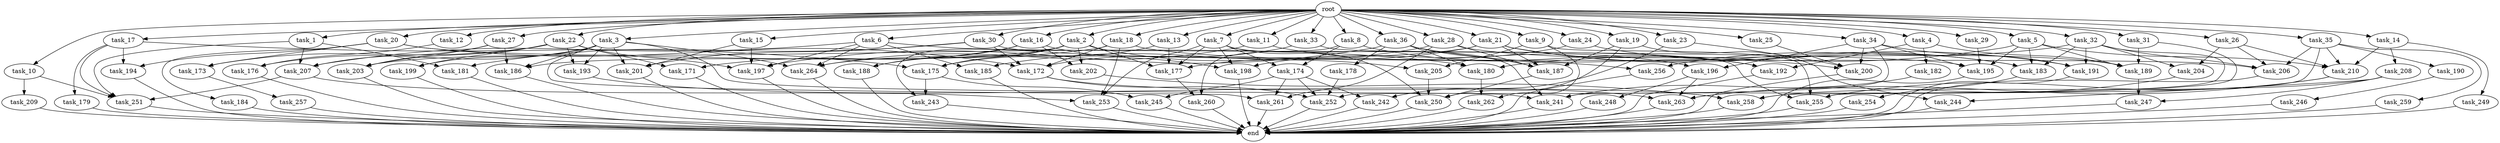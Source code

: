digraph G {
  root [size="0.000000"];
  task_1 [size="1.024000"];
  task_2 [size="1.024000"];
  task_3 [size="1.024000"];
  task_4 [size="1.024000"];
  task_5 [size="1.024000"];
  task_6 [size="1.024000"];
  task_7 [size="1.024000"];
  task_8 [size="1.024000"];
  task_9 [size="1.024000"];
  task_10 [size="1.024000"];
  task_11 [size="1.024000"];
  task_12 [size="1.024000"];
  task_13 [size="1.024000"];
  task_14 [size="1.024000"];
  task_15 [size="1.024000"];
  task_16 [size="1.024000"];
  task_17 [size="1.024000"];
  task_18 [size="1.024000"];
  task_19 [size="1.024000"];
  task_20 [size="1.024000"];
  task_21 [size="1.024000"];
  task_22 [size="1.024000"];
  task_23 [size="1.024000"];
  task_24 [size="1.024000"];
  task_25 [size="1.024000"];
  task_26 [size="1.024000"];
  task_27 [size="1.024000"];
  task_28 [size="1.024000"];
  task_29 [size="1.024000"];
  task_30 [size="1.024000"];
  task_31 [size="1.024000"];
  task_32 [size="1.024000"];
  task_33 [size="1.024000"];
  task_34 [size="1.024000"];
  task_35 [size="1.024000"];
  task_36 [size="1.024000"];
  task_171 [size="343597383.680000"];
  task_172 [size="1829656068.096000"];
  task_173 [size="584115552.256000"];
  task_174 [size="833223655.424000"];
  task_175 [size="1108101562.368000"];
  task_176 [size="249108103.168000"];
  task_177 [size="2448131358.720000"];
  task_178 [size="420906795.008000"];
  task_179 [size="214748364.800000"];
  task_180 [size="1391569403.904000"];
  task_181 [size="687194767.360000"];
  task_182 [size="695784701.952000"];
  task_183 [size="2216203124.736000"];
  task_184 [size="549755813.888000"];
  task_185 [size="111669149.696000"];
  task_186 [size="652835028.992000"];
  task_187 [size="1666447310.848000"];
  task_188 [size="343597383.680000"];
  task_189 [size="1503238553.600000"];
  task_190 [size="549755813.888000"];
  task_191 [size="1795296329.728000"];
  task_192 [size="1692217114.624000"];
  task_193 [size="68719476.736000"];
  task_194 [size="764504178.688000"];
  task_195 [size="670014898.176000"];
  task_196 [size="498216206.336000"];
  task_197 [size="1039382085.632000"];
  task_198 [size="1082331758.592000"];
  task_199 [size="68719476.736000"];
  task_200 [size="1571958030.336000"];
  task_201 [size="1133871366.144000"];
  task_202 [size="343597383.680000"];
  task_203 [size="377957122.048000"];
  task_204 [size="1717986918.400000"];
  task_205 [size="171798691.840000"];
  task_206 [size="2817498546.176000"];
  task_207 [size="481036337.152000"];
  task_208 [size="137438953.472000"];
  task_209 [size="309237645.312000"];
  task_210 [size="1967095021.568000"];
  task_241 [size="1314259992.576000"];
  task_242 [size="429496729.600000"];
  task_243 [size="455266533.376000"];
  task_244 [size="386547056.640000"];
  task_245 [size="635655159.808000"];
  task_246 [size="137438953.472000"];
  task_247 [size="627065225.216000"];
  task_248 [size="420906795.008000"];
  task_249 [size="137438953.472000"];
  task_250 [size="1975684956.160000"];
  task_251 [size="738734374.912000"];
  task_252 [size="1185410973.696000"];
  task_253 [size="1082331758.592000"];
  task_254 [size="77309411.328000"];
  task_255 [size="901943132.160000"];
  task_256 [size="1168231104.512000"];
  task_257 [size="214748364.800000"];
  task_258 [size="1047972020.224000"];
  task_259 [size="549755813.888000"];
  task_260 [size="996432412.672000"];
  task_261 [size="326417514.496000"];
  task_262 [size="687194767.360000"];
  task_263 [size="704374636.544000"];
  task_264 [size="1348619730.944000"];
  end [size="0.000000"];

  root -> task_1 [size="1.000000"];
  root -> task_2 [size="1.000000"];
  root -> task_3 [size="1.000000"];
  root -> task_4 [size="1.000000"];
  root -> task_5 [size="1.000000"];
  root -> task_6 [size="1.000000"];
  root -> task_7 [size="1.000000"];
  root -> task_8 [size="1.000000"];
  root -> task_9 [size="1.000000"];
  root -> task_10 [size="1.000000"];
  root -> task_11 [size="1.000000"];
  root -> task_12 [size="1.000000"];
  root -> task_13 [size="1.000000"];
  root -> task_14 [size="1.000000"];
  root -> task_15 [size="1.000000"];
  root -> task_16 [size="1.000000"];
  root -> task_17 [size="1.000000"];
  root -> task_18 [size="1.000000"];
  root -> task_19 [size="1.000000"];
  root -> task_20 [size="1.000000"];
  root -> task_21 [size="1.000000"];
  root -> task_22 [size="1.000000"];
  root -> task_23 [size="1.000000"];
  root -> task_24 [size="1.000000"];
  root -> task_25 [size="1.000000"];
  root -> task_26 [size="1.000000"];
  root -> task_27 [size="1.000000"];
  root -> task_28 [size="1.000000"];
  root -> task_29 [size="1.000000"];
  root -> task_30 [size="1.000000"];
  root -> task_31 [size="1.000000"];
  root -> task_32 [size="1.000000"];
  root -> task_33 [size="1.000000"];
  root -> task_34 [size="1.000000"];
  root -> task_35 [size="1.000000"];
  root -> task_36 [size="1.000000"];
  task_1 -> task_181 [size="134217728.000000"];
  task_1 -> task_207 [size="134217728.000000"];
  task_1 -> task_251 [size="134217728.000000"];
  task_2 -> task_175 [size="33554432.000000"];
  task_2 -> task_177 [size="33554432.000000"];
  task_2 -> task_188 [size="33554432.000000"];
  task_2 -> task_202 [size="33554432.000000"];
  task_2 -> task_203 [size="33554432.000000"];
  task_2 -> task_205 [size="33554432.000000"];
  task_2 -> task_243 [size="33554432.000000"];
  task_3 -> task_176 [size="33554432.000000"];
  task_3 -> task_186 [size="33554432.000000"];
  task_3 -> task_193 [size="33554432.000000"];
  task_3 -> task_199 [size="33554432.000000"];
  task_3 -> task_201 [size="33554432.000000"];
  task_3 -> task_241 [size="33554432.000000"];
  task_3 -> task_261 [size="33554432.000000"];
  task_3 -> task_264 [size="33554432.000000"];
  task_4 -> task_182 [size="679477248.000000"];
  task_4 -> task_189 [size="679477248.000000"];
  task_4 -> task_192 [size="679477248.000000"];
  task_5 -> task_180 [size="411041792.000000"];
  task_5 -> task_183 [size="411041792.000000"];
  task_5 -> task_189 [size="411041792.000000"];
  task_5 -> task_195 [size="411041792.000000"];
  task_5 -> task_210 [size="411041792.000000"];
  task_6 -> task_185 [size="33554432.000000"];
  task_6 -> task_195 [size="33554432.000000"];
  task_6 -> task_197 [size="33554432.000000"];
  task_6 -> task_207 [size="33554432.000000"];
  task_6 -> task_264 [size="33554432.000000"];
  task_7 -> task_174 [size="679477248.000000"];
  task_7 -> task_177 [size="679477248.000000"];
  task_7 -> task_198 [size="679477248.000000"];
  task_7 -> task_241 [size="679477248.000000"];
  task_7 -> task_250 [size="679477248.000000"];
  task_7 -> task_253 [size="679477248.000000"];
  task_8 -> task_174 [size="134217728.000000"];
  task_8 -> task_192 [size="134217728.000000"];
  task_8 -> task_260 [size="134217728.000000"];
  task_9 -> task_205 [size="134217728.000000"];
  task_9 -> task_255 [size="134217728.000000"];
  task_9 -> task_262 [size="134217728.000000"];
  task_10 -> task_209 [size="301989888.000000"];
  task_10 -> task_251 [size="301989888.000000"];
  task_11 -> task_196 [size="411041792.000000"];
  task_11 -> task_264 [size="411041792.000000"];
  task_12 -> task_176 [size="209715200.000000"];
  task_13 -> task_175 [size="838860800.000000"];
  task_13 -> task_177 [size="838860800.000000"];
  task_14 -> task_208 [size="134217728.000000"];
  task_14 -> task_210 [size="134217728.000000"];
  task_14 -> task_249 [size="134217728.000000"];
  task_15 -> task_197 [size="536870912.000000"];
  task_15 -> task_201 [size="536870912.000000"];
  task_16 -> task_171 [size="301989888.000000"];
  task_16 -> task_188 [size="301989888.000000"];
  task_16 -> task_198 [size="301989888.000000"];
  task_16 -> task_202 [size="301989888.000000"];
  task_17 -> task_175 [size="209715200.000000"];
  task_17 -> task_179 [size="209715200.000000"];
  task_17 -> task_194 [size="209715200.000000"];
  task_17 -> task_251 [size="209715200.000000"];
  task_18 -> task_172 [size="301989888.000000"];
  task_18 -> task_186 [size="301989888.000000"];
  task_18 -> task_253 [size="301989888.000000"];
  task_18 -> task_256 [size="301989888.000000"];
  task_19 -> task_187 [size="301989888.000000"];
  task_19 -> task_244 [size="301989888.000000"];
  task_19 -> task_250 [size="301989888.000000"];
  task_20 -> task_172 [size="536870912.000000"];
  task_20 -> task_173 [size="536870912.000000"];
  task_20 -> task_180 [size="536870912.000000"];
  task_20 -> task_184 [size="536870912.000000"];
  task_20 -> task_194 [size="536870912.000000"];
  task_21 -> task_177 [size="838860800.000000"];
  task_21 -> task_183 [size="838860800.000000"];
  task_21 -> task_187 [size="838860800.000000"];
  task_21 -> task_191 [size="838860800.000000"];
  task_21 -> task_192 [size="838860800.000000"];
  task_21 -> task_264 [size="838860800.000000"];
  task_22 -> task_171 [size="33554432.000000"];
  task_22 -> task_173 [size="33554432.000000"];
  task_22 -> task_193 [size="33554432.000000"];
  task_22 -> task_197 [size="33554432.000000"];
  task_22 -> task_199 [size="33554432.000000"];
  task_22 -> task_203 [size="33554432.000000"];
  task_23 -> task_200 [size="209715200.000000"];
  task_23 -> task_242 [size="209715200.000000"];
  task_24 -> task_183 [size="75497472.000000"];
  task_24 -> task_198 [size="75497472.000000"];
  task_25 -> task_200 [size="838860800.000000"];
  task_26 -> task_204 [size="838860800.000000"];
  task_26 -> task_206 [size="838860800.000000"];
  task_26 -> task_210 [size="838860800.000000"];
  task_27 -> task_186 [size="301989888.000000"];
  task_27 -> task_203 [size="301989888.000000"];
  task_27 -> task_207 [size="301989888.000000"];
  task_28 -> task_185 [size="75497472.000000"];
  task_28 -> task_187 [size="75497472.000000"];
  task_28 -> task_189 [size="75497472.000000"];
  task_28 -> task_261 [size="75497472.000000"];
  task_29 -> task_195 [size="134217728.000000"];
  task_30 -> task_172 [size="536870912.000000"];
  task_30 -> task_181 [size="536870912.000000"];
  task_30 -> task_201 [size="536870912.000000"];
  task_30 -> task_206 [size="536870912.000000"];
  task_31 -> task_189 [size="301989888.000000"];
  task_31 -> task_255 [size="301989888.000000"];
  task_32 -> task_183 [size="838860800.000000"];
  task_32 -> task_191 [size="838860800.000000"];
  task_32 -> task_204 [size="838860800.000000"];
  task_32 -> task_206 [size="838860800.000000"];
  task_32 -> task_256 [size="838860800.000000"];
  task_32 -> task_258 [size="838860800.000000"];
  task_33 -> task_172 [size="411041792.000000"];
  task_33 -> task_255 [size="411041792.000000"];
  task_34 -> task_191 [size="75497472.000000"];
  task_34 -> task_195 [size="75497472.000000"];
  task_34 -> task_196 [size="75497472.000000"];
  task_34 -> task_200 [size="75497472.000000"];
  task_34 -> task_252 [size="75497472.000000"];
  task_35 -> task_190 [size="536870912.000000"];
  task_35 -> task_206 [size="536870912.000000"];
  task_35 -> task_210 [size="536870912.000000"];
  task_35 -> task_241 [size="536870912.000000"];
  task_35 -> task_259 [size="536870912.000000"];
  task_36 -> task_178 [size="411041792.000000"];
  task_36 -> task_180 [size="411041792.000000"];
  task_36 -> task_187 [size="411041792.000000"];
  task_36 -> task_197 [size="411041792.000000"];
  task_36 -> task_200 [size="411041792.000000"];
  task_171 -> end [size="1.000000"];
  task_172 -> task_252 [size="33554432.000000"];
  task_172 -> task_258 [size="33554432.000000"];
  task_173 -> task_257 [size="209715200.000000"];
  task_174 -> task_242 [size="209715200.000000"];
  task_174 -> task_245 [size="209715200.000000"];
  task_174 -> task_252 [size="209715200.000000"];
  task_174 -> task_261 [size="209715200.000000"];
  task_175 -> task_243 [size="411041792.000000"];
  task_175 -> task_245 [size="411041792.000000"];
  task_176 -> end [size="1.000000"];
  task_177 -> task_260 [size="838860800.000000"];
  task_178 -> task_252 [size="838860800.000000"];
  task_179 -> end [size="1.000000"];
  task_180 -> task_262 [size="536870912.000000"];
  task_181 -> end [size="1.000000"];
  task_182 -> task_241 [size="33554432.000000"];
  task_183 -> task_254 [size="75497472.000000"];
  task_184 -> end [size="1.000000"];
  task_185 -> end [size="1.000000"];
  task_186 -> end [size="1.000000"];
  task_187 -> task_250 [size="536870912.000000"];
  task_188 -> end [size="1.000000"];
  task_189 -> task_247 [size="536870912.000000"];
  task_190 -> task_246 [size="134217728.000000"];
  task_191 -> end [size="1.000000"];
  task_192 -> end [size="1.000000"];
  task_193 -> task_263 [size="209715200.000000"];
  task_194 -> end [size="1.000000"];
  task_195 -> end [size="1.000000"];
  task_196 -> task_248 [size="411041792.000000"];
  task_196 -> task_263 [size="411041792.000000"];
  task_197 -> end [size="1.000000"];
  task_198 -> end [size="1.000000"];
  task_199 -> end [size="1.000000"];
  task_200 -> end [size="1.000000"];
  task_201 -> end [size="1.000000"];
  task_202 -> task_258 [size="75497472.000000"];
  task_203 -> end [size="1.000000"];
  task_204 -> task_263 [size="33554432.000000"];
  task_205 -> task_250 [size="411041792.000000"];
  task_206 -> end [size="1.000000"];
  task_207 -> task_251 [size="75497472.000000"];
  task_207 -> task_253 [size="75497472.000000"];
  task_208 -> task_244 [size="75497472.000000"];
  task_208 -> task_247 [size="75497472.000000"];
  task_208 -> task_258 [size="75497472.000000"];
  task_209 -> end [size="1.000000"];
  task_210 -> task_255 [size="33554432.000000"];
  task_210 -> task_263 [size="33554432.000000"];
  task_241 -> end [size="1.000000"];
  task_242 -> end [size="1.000000"];
  task_243 -> end [size="1.000000"];
  task_244 -> end [size="1.000000"];
  task_245 -> end [size="1.000000"];
  task_246 -> end [size="1.000000"];
  task_247 -> end [size="1.000000"];
  task_248 -> end [size="1.000000"];
  task_249 -> end [size="1.000000"];
  task_250 -> end [size="1.000000"];
  task_251 -> end [size="1.000000"];
  task_252 -> end [size="1.000000"];
  task_253 -> end [size="1.000000"];
  task_254 -> end [size="1.000000"];
  task_255 -> end [size="1.000000"];
  task_256 -> end [size="1.000000"];
  task_257 -> end [size="1.000000"];
  task_258 -> end [size="1.000000"];
  task_259 -> end [size="1.000000"];
  task_260 -> end [size="1.000000"];
  task_261 -> end [size="1.000000"];
  task_262 -> end [size="1.000000"];
  task_263 -> end [size="1.000000"];
  task_264 -> end [size="1.000000"];
}
